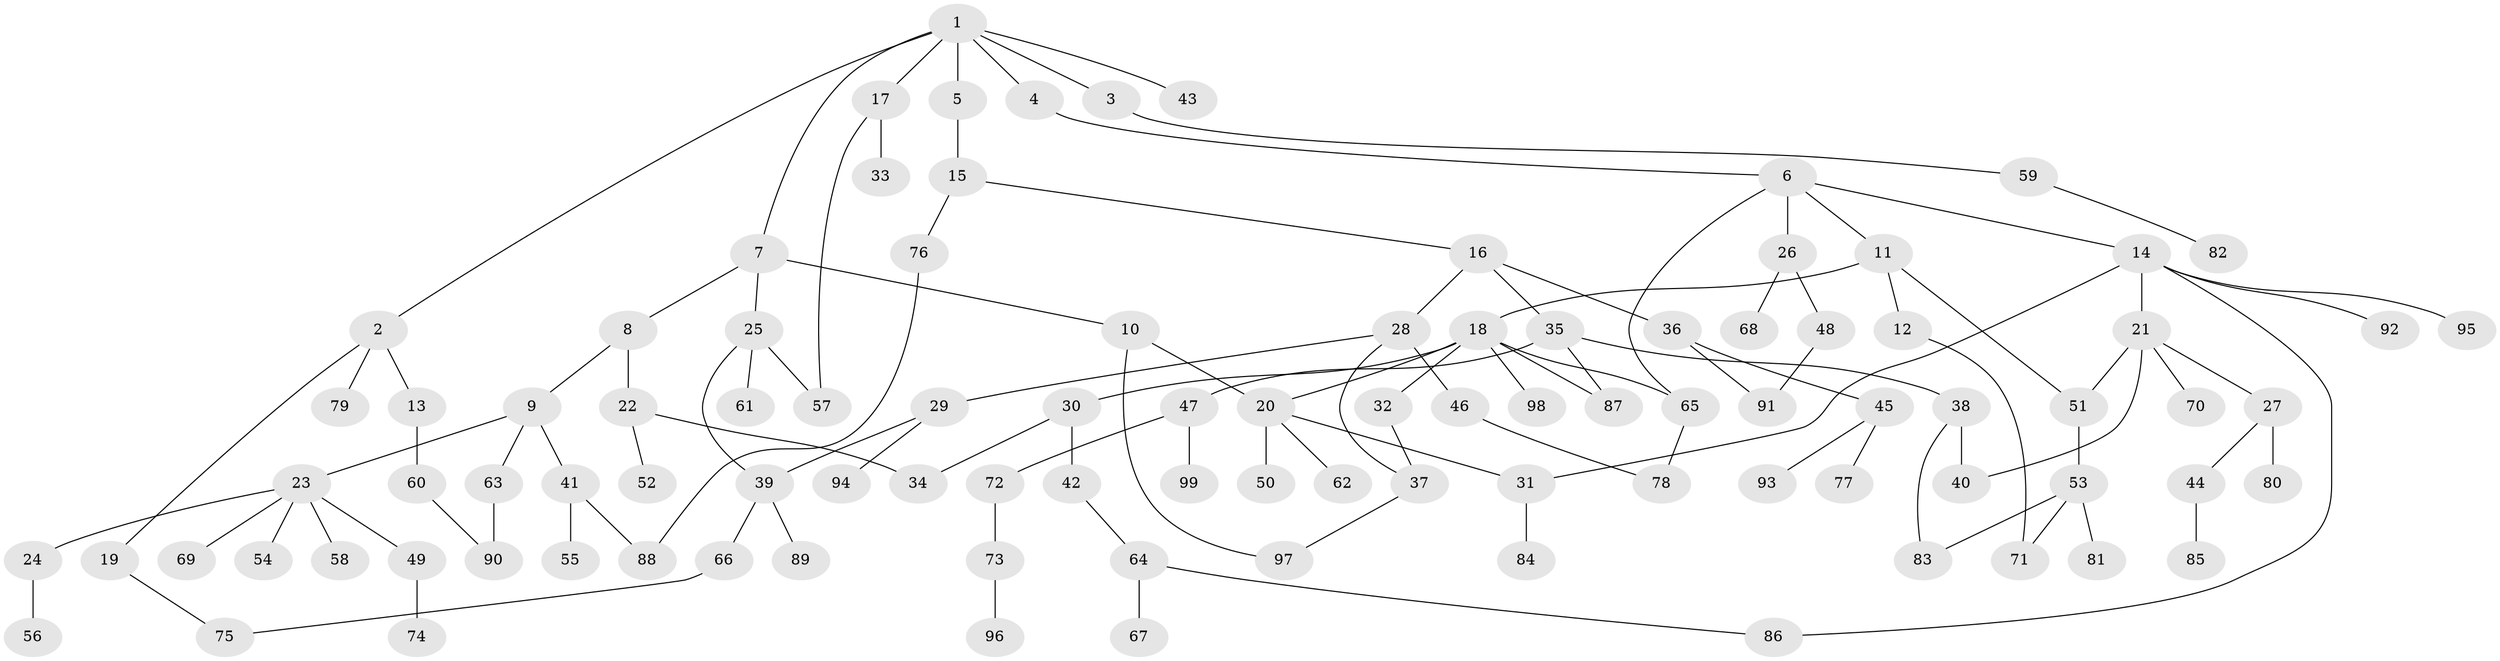 // coarse degree distribution, {5: 0.1, 3: 0.25, 6: 0.05, 4: 0.15, 2: 0.3, 1: 0.15}
// Generated by graph-tools (version 1.1) at 2025/49/03/04/25 22:49:15]
// undirected, 99 vertices, 117 edges
graph export_dot {
  node [color=gray90,style=filled];
  1;
  2;
  3;
  4;
  5;
  6;
  7;
  8;
  9;
  10;
  11;
  12;
  13;
  14;
  15;
  16;
  17;
  18;
  19;
  20;
  21;
  22;
  23;
  24;
  25;
  26;
  27;
  28;
  29;
  30;
  31;
  32;
  33;
  34;
  35;
  36;
  37;
  38;
  39;
  40;
  41;
  42;
  43;
  44;
  45;
  46;
  47;
  48;
  49;
  50;
  51;
  52;
  53;
  54;
  55;
  56;
  57;
  58;
  59;
  60;
  61;
  62;
  63;
  64;
  65;
  66;
  67;
  68;
  69;
  70;
  71;
  72;
  73;
  74;
  75;
  76;
  77;
  78;
  79;
  80;
  81;
  82;
  83;
  84;
  85;
  86;
  87;
  88;
  89;
  90;
  91;
  92;
  93;
  94;
  95;
  96;
  97;
  98;
  99;
  1 -- 2;
  1 -- 3;
  1 -- 4;
  1 -- 5;
  1 -- 7;
  1 -- 17;
  1 -- 43;
  2 -- 13;
  2 -- 19;
  2 -- 79;
  3 -- 59;
  4 -- 6;
  5 -- 15;
  6 -- 11;
  6 -- 14;
  6 -- 26;
  6 -- 65;
  7 -- 8;
  7 -- 10;
  7 -- 25;
  8 -- 9;
  8 -- 22;
  9 -- 23;
  9 -- 41;
  9 -- 63;
  10 -- 97;
  10 -- 20;
  11 -- 12;
  11 -- 18;
  11 -- 51;
  12 -- 71;
  13 -- 60;
  14 -- 21;
  14 -- 31;
  14 -- 86;
  14 -- 92;
  14 -- 95;
  15 -- 16;
  15 -- 76;
  16 -- 28;
  16 -- 35;
  16 -- 36;
  17 -- 33;
  17 -- 57;
  18 -- 20;
  18 -- 30;
  18 -- 32;
  18 -- 87;
  18 -- 98;
  18 -- 65;
  19 -- 75;
  20 -- 50;
  20 -- 62;
  20 -- 31;
  21 -- 27;
  21 -- 40;
  21 -- 70;
  21 -- 51;
  22 -- 34;
  22 -- 52;
  23 -- 24;
  23 -- 49;
  23 -- 54;
  23 -- 58;
  23 -- 69;
  24 -- 56;
  25 -- 39;
  25 -- 57;
  25 -- 61;
  26 -- 48;
  26 -- 68;
  27 -- 44;
  27 -- 80;
  28 -- 29;
  28 -- 37;
  28 -- 46;
  29 -- 94;
  29 -- 39;
  30 -- 42;
  30 -- 34;
  31 -- 84;
  32 -- 37;
  35 -- 38;
  35 -- 47;
  35 -- 87;
  36 -- 45;
  36 -- 91;
  37 -- 97;
  38 -- 83;
  38 -- 40;
  39 -- 66;
  39 -- 89;
  41 -- 55;
  41 -- 88;
  42 -- 64;
  44 -- 85;
  45 -- 77;
  45 -- 93;
  46 -- 78;
  47 -- 72;
  47 -- 99;
  48 -- 91;
  49 -- 74;
  51 -- 53;
  53 -- 71;
  53 -- 81;
  53 -- 83;
  59 -- 82;
  60 -- 90;
  63 -- 90;
  64 -- 67;
  64 -- 86;
  65 -- 78;
  66 -- 75;
  72 -- 73;
  73 -- 96;
  76 -- 88;
}
